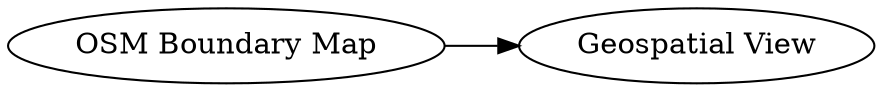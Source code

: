 digraph {
	"-6317138105743560066_240" [label="Geospatial View"]
	"-6317138105743560066_239" [label="OSM Boundary Map"]
	"-6317138105743560066_239" -> "-6317138105743560066_240"
	rankdir=LR
}
